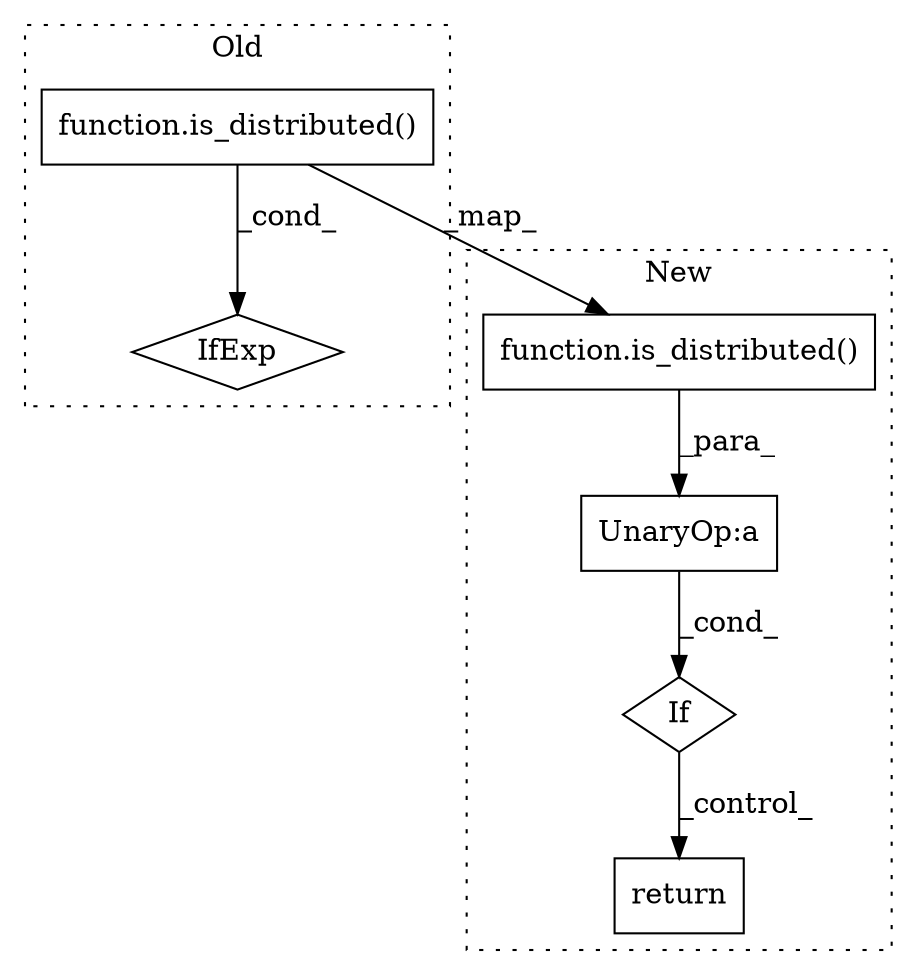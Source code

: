 digraph G {
subgraph cluster0 {
1 [label="function.is_distributed()" a="75" s="2667" l="16" shape="box"];
5 [label="IfExp" a="51" s="2663,2683" l="4,6" shape="diamond"];
label = "Old";
style="dotted";
}
subgraph cluster1 {
2 [label="function.is_distributed()" a="75" s="2637" l="16" shape="box"];
3 [label="If" a="96" s="2630" l="3" shape="diamond"];
4 [label="UnaryOp:a" a="61" s="2633" l="20" shape="box"];
6 [label="return" a="93" s="2663" l="7" shape="box"];
label = "New";
style="dotted";
}
1 -> 5 [label="_cond_"];
1 -> 2 [label="_map_"];
2 -> 4 [label="_para_"];
3 -> 6 [label="_control_"];
4 -> 3 [label="_cond_"];
}